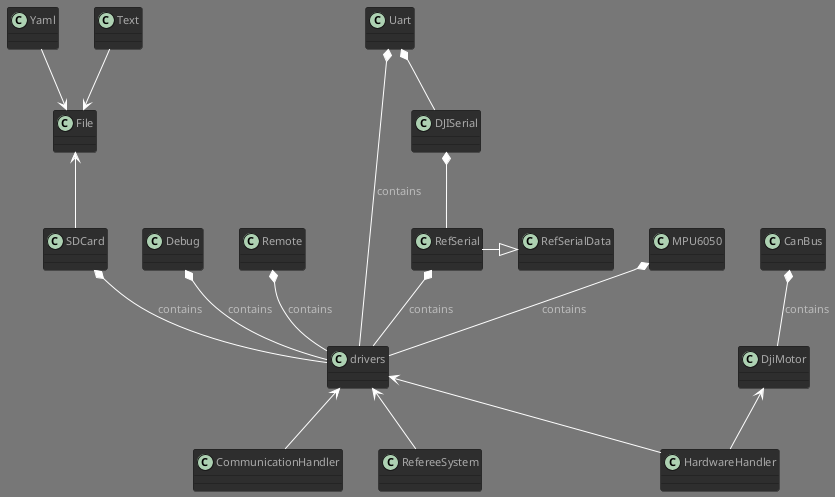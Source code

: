   + Uart uart

drivers -up-* MPU6050 : contains

@startuml
!theme reddress-darkred

DjiMotor -up-* CanBus : contains

DJISerial -up-* Uart
RefSerial -up-* DJISerial
RefSerial -right-|> RefSerialData
' Remote -up-> Uart
' MPU6050 --|> IMU

Yaml-->File
Text-->File
SDCard-up->File

drivers -up-* Uart : contains
drivers -up-* MPU6050 : contains
drivers -up-* RefSerial : contains
drivers -up-* Remote : contains
drivers -up-* Debug : contains
drivers-up-*SDCard : contains



CommunicationHandler -up->drivers
RefereeSystem-up->drivers
HardwareHandler-up->drivers
HardwareHandler-up->DjiMotor
@enduml